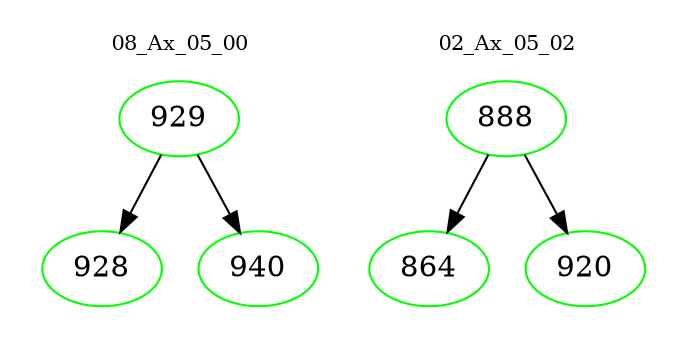 digraph{
subgraph cluster_0 {
color = white
label = "08_Ax_05_00";
fontsize=10;
T0_929 [label="929", color="green"]
T0_929 -> T0_928 [color="black"]
T0_928 [label="928", color="green"]
T0_929 -> T0_940 [color="black"]
T0_940 [label="940", color="green"]
}
subgraph cluster_1 {
color = white
label = "02_Ax_05_02";
fontsize=10;
T1_888 [label="888", color="green"]
T1_888 -> T1_864 [color="black"]
T1_864 [label="864", color="green"]
T1_888 -> T1_920 [color="black"]
T1_920 [label="920", color="green"]
}
}
